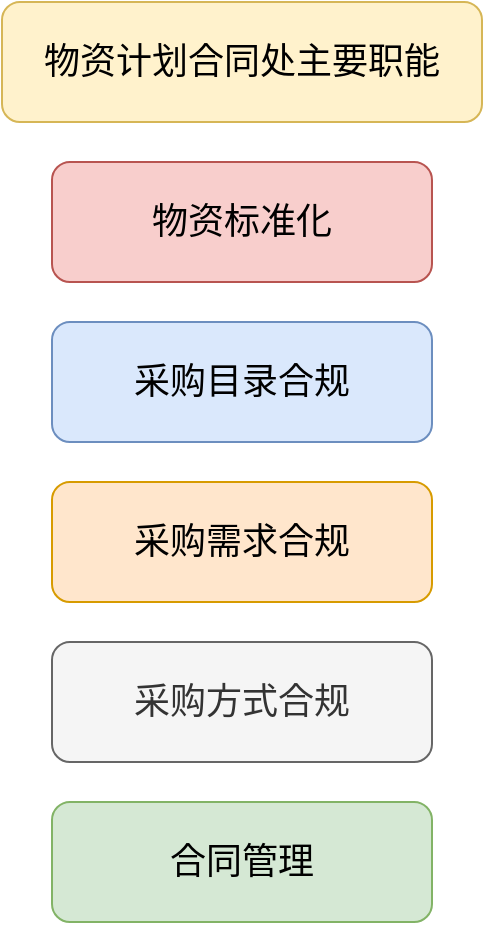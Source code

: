 <mxfile version="17.1.0" type="github">
  <diagram id="kHMABfsJ2mvt8AkLex9S" name="第 1 页">
    <mxGraphModel dx="1038" dy="539" grid="1" gridSize="10" guides="1" tooltips="1" connect="1" arrows="1" fold="1" page="1" pageScale="1" pageWidth="827" pageHeight="1169" math="0" shadow="0">
      <root>
        <mxCell id="0" />
        <mxCell id="1" parent="0" />
        <mxCell id="YACxKaTQ8DfaLfjlcni6-1" value="物资计划合同处主要职能" style="whiteSpace=wrap;html=1;fontSize=18;fontFamily=MiSans;rounded=1;fillColor=#fff2cc;strokeColor=#d6b656;" vertex="1" parent="1">
          <mxGeometry x="220" y="70" width="240" height="60" as="geometry" />
        </mxCell>
        <mxCell id="YACxKaTQ8DfaLfjlcni6-2" value="物资标准化" style="whiteSpace=wrap;html=1;fontSize=18;fontFamily=MiSans;rounded=1;fillColor=#f8cecc;strokeColor=#b85450;" vertex="1" parent="1">
          <mxGeometry x="245" y="150" width="190" height="60" as="geometry" />
        </mxCell>
        <mxCell id="YACxKaTQ8DfaLfjlcni6-3" value="采购目录合规" style="whiteSpace=wrap;html=1;fontSize=18;fontFamily=MiSans;rounded=1;fillColor=#dae8fc;strokeColor=#6c8ebf;" vertex="1" parent="1">
          <mxGeometry x="245" y="230" width="190" height="60" as="geometry" />
        </mxCell>
        <mxCell id="YACxKaTQ8DfaLfjlcni6-4" value="采购需求合规" style="whiteSpace=wrap;html=1;fontSize=18;fontFamily=MiSans;rounded=1;fillColor=#ffe6cc;strokeColor=#d79b00;" vertex="1" parent="1">
          <mxGeometry x="245" y="310" width="190" height="60" as="geometry" />
        </mxCell>
        <mxCell id="YACxKaTQ8DfaLfjlcni6-5" value="采购方式合规" style="whiteSpace=wrap;html=1;fontSize=18;fontFamily=MiSans;rounded=1;fillColor=#f5f5f5;strokeColor=#666666;fontColor=#333333;" vertex="1" parent="1">
          <mxGeometry x="245" y="390" width="190" height="60" as="geometry" />
        </mxCell>
        <mxCell id="YACxKaTQ8DfaLfjlcni6-6" value="合同管理" style="whiteSpace=wrap;html=1;fontSize=18;fontFamily=MiSans;rounded=1;fillColor=#d5e8d4;strokeColor=#82b366;" vertex="1" parent="1">
          <mxGeometry x="245" y="470" width="190" height="60" as="geometry" />
        </mxCell>
      </root>
    </mxGraphModel>
  </diagram>
</mxfile>
